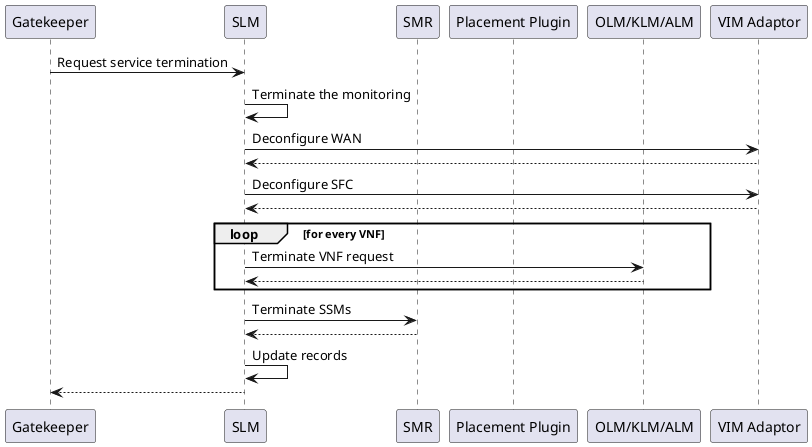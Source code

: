 @startuml Service Termination

participant Gatekeeper
participant SLM
participant SMR
participant "Placement Plugin" as Placement
participant "OLM/KLM/ALM" as FLM
participant "VIM Adaptor" as VIM


Gatekeeper -> SLM: Request service termination

SLM -> SLM: Terminate the monitoring

SLM -> VIM: Deconfigure WAN
VIM --> SLM

SLM -> VIM: Deconfigure SFC 
VIM --> SLM

loop for every VNF
SLM -> FLM:Terminate VNF request
FLM --> SLM
end

SLM -> SMR: Terminate SSMs
SMR --> SLM

SLM -> SLM: Update records

SLM --> Gatekeeper

@enduml
